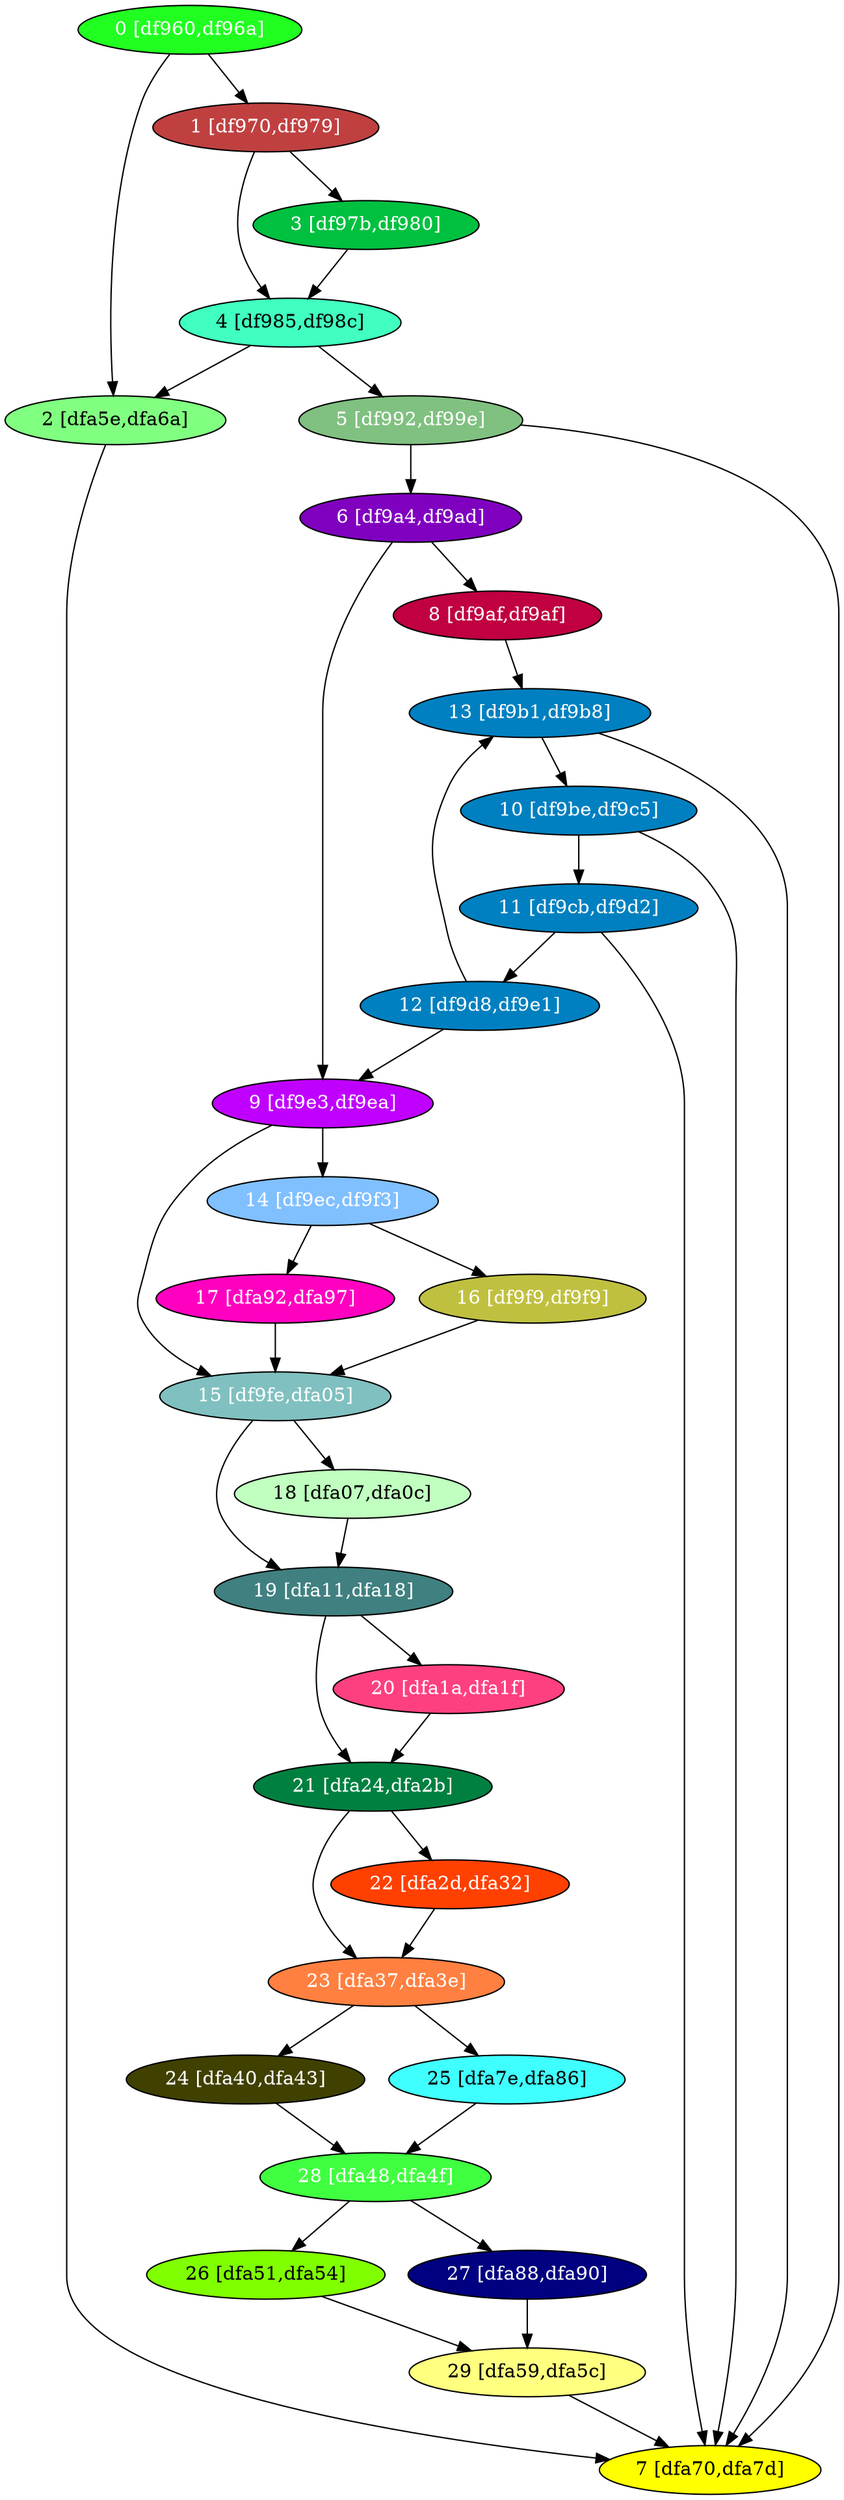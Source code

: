 diGraph libnss3{
	libnss3_0  [style=filled fillcolor="#20FF20" fontcolor="#ffffff" shape=oval label="0 [df960,df96a]"]
	libnss3_1  [style=filled fillcolor="#C04040" fontcolor="#ffffff" shape=oval label="1 [df970,df979]"]
	libnss3_2  [style=filled fillcolor="#80FF80" fontcolor="#000000" shape=oval label="2 [dfa5e,dfa6a]"]
	libnss3_3  [style=filled fillcolor="#00C040" fontcolor="#ffffff" shape=oval label="3 [df97b,df980]"]
	libnss3_4  [style=filled fillcolor="#40FFC0" fontcolor="#000000" shape=oval label="4 [df985,df98c]"]
	libnss3_5  [style=filled fillcolor="#80C080" fontcolor="#ffffff" shape=oval label="5 [df992,df99e]"]
	libnss3_6  [style=filled fillcolor="#8000C0" fontcolor="#ffffff" shape=oval label="6 [df9a4,df9ad]"]
	libnss3_7  [style=filled fillcolor="#FFFF00" fontcolor="#000000" shape=oval label="7 [dfa70,dfa7d]"]
	libnss3_8  [style=filled fillcolor="#C00040" fontcolor="#ffffff" shape=oval label="8 [df9af,df9af]"]
	libnss3_9  [style=filled fillcolor="#C000FF" fontcolor="#ffffff" shape=oval label="9 [df9e3,df9ea]"]
	libnss3_a  [style=filled fillcolor="#0080C0" fontcolor="#ffffff" shape=oval label="10 [df9be,df9c5]"]
	libnss3_b  [style=filled fillcolor="#0080C0" fontcolor="#ffffff" shape=oval label="11 [df9cb,df9d2]"]
	libnss3_c  [style=filled fillcolor="#0080C0" fontcolor="#ffffff" shape=oval label="12 [df9d8,df9e1]"]
	libnss3_d  [style=filled fillcolor="#0080C0" fontcolor="#ffffff" shape=oval label="13 [df9b1,df9b8]"]
	libnss3_e  [style=filled fillcolor="#80C0FF" fontcolor="#ffffff" shape=oval label="14 [df9ec,df9f3]"]
	libnss3_f  [style=filled fillcolor="#80C0C0" fontcolor="#ffffff" shape=oval label="15 [df9fe,dfa05]"]
	libnss3_10  [style=filled fillcolor="#C0C040" fontcolor="#ffffff" shape=oval label="16 [df9f9,df9f9]"]
	libnss3_11  [style=filled fillcolor="#FF00C0" fontcolor="#ffffff" shape=oval label="17 [dfa92,dfa97]"]
	libnss3_12  [style=filled fillcolor="#C0FFC0" fontcolor="#000000" shape=oval label="18 [dfa07,dfa0c]"]
	libnss3_13  [style=filled fillcolor="#408080" fontcolor="#ffffff" shape=oval label="19 [dfa11,dfa18]"]
	libnss3_14  [style=filled fillcolor="#FF4080" fontcolor="#ffffff" shape=oval label="20 [dfa1a,dfa1f]"]
	libnss3_15  [style=filled fillcolor="#008040" fontcolor="#ffffff" shape=oval label="21 [dfa24,dfa2b]"]
	libnss3_16  [style=filled fillcolor="#FF4000" fontcolor="#ffffff" shape=oval label="22 [dfa2d,dfa32]"]
	libnss3_17  [style=filled fillcolor="#FF8040" fontcolor="#ffffff" shape=oval label="23 [dfa37,dfa3e]"]
	libnss3_18  [style=filled fillcolor="#404000" fontcolor="#ffffff" shape=oval label="24 [dfa40,dfa43]"]
	libnss3_19  [style=filled fillcolor="#40FFFF" fontcolor="#000000" shape=oval label="25 [dfa7e,dfa86]"]
	libnss3_1a  [style=filled fillcolor="#80FF00" fontcolor="#000000" shape=oval label="26 [dfa51,dfa54]"]
	libnss3_1b  [style=filled fillcolor="#000080" fontcolor="#ffffff" shape=oval label="27 [dfa88,dfa90]"]
	libnss3_1c  [style=filled fillcolor="#40FF40" fontcolor="#ffffff" shape=oval label="28 [dfa48,dfa4f]"]
	libnss3_1d  [style=filled fillcolor="#FFFF80" fontcolor="#000000" shape=oval label="29 [dfa59,dfa5c]"]

	libnss3_0 -> libnss3_1
	libnss3_0 -> libnss3_2
	libnss3_1 -> libnss3_3
	libnss3_1 -> libnss3_4
	libnss3_2 -> libnss3_7
	libnss3_3 -> libnss3_4
	libnss3_4 -> libnss3_2
	libnss3_4 -> libnss3_5
	libnss3_5 -> libnss3_6
	libnss3_5 -> libnss3_7
	libnss3_6 -> libnss3_8
	libnss3_6 -> libnss3_9
	libnss3_8 -> libnss3_d
	libnss3_9 -> libnss3_e
	libnss3_9 -> libnss3_f
	libnss3_a -> libnss3_7
	libnss3_a -> libnss3_b
	libnss3_b -> libnss3_7
	libnss3_b -> libnss3_c
	libnss3_c -> libnss3_9
	libnss3_c -> libnss3_d
	libnss3_d -> libnss3_7
	libnss3_d -> libnss3_a
	libnss3_e -> libnss3_10
	libnss3_e -> libnss3_11
	libnss3_f -> libnss3_12
	libnss3_f -> libnss3_13
	libnss3_10 -> libnss3_f
	libnss3_11 -> libnss3_f
	libnss3_12 -> libnss3_13
	libnss3_13 -> libnss3_14
	libnss3_13 -> libnss3_15
	libnss3_14 -> libnss3_15
	libnss3_15 -> libnss3_16
	libnss3_15 -> libnss3_17
	libnss3_16 -> libnss3_17
	libnss3_17 -> libnss3_18
	libnss3_17 -> libnss3_19
	libnss3_18 -> libnss3_1c
	libnss3_19 -> libnss3_1c
	libnss3_1a -> libnss3_1d
	libnss3_1b -> libnss3_1d
	libnss3_1c -> libnss3_1a
	libnss3_1c -> libnss3_1b
	libnss3_1d -> libnss3_7
}